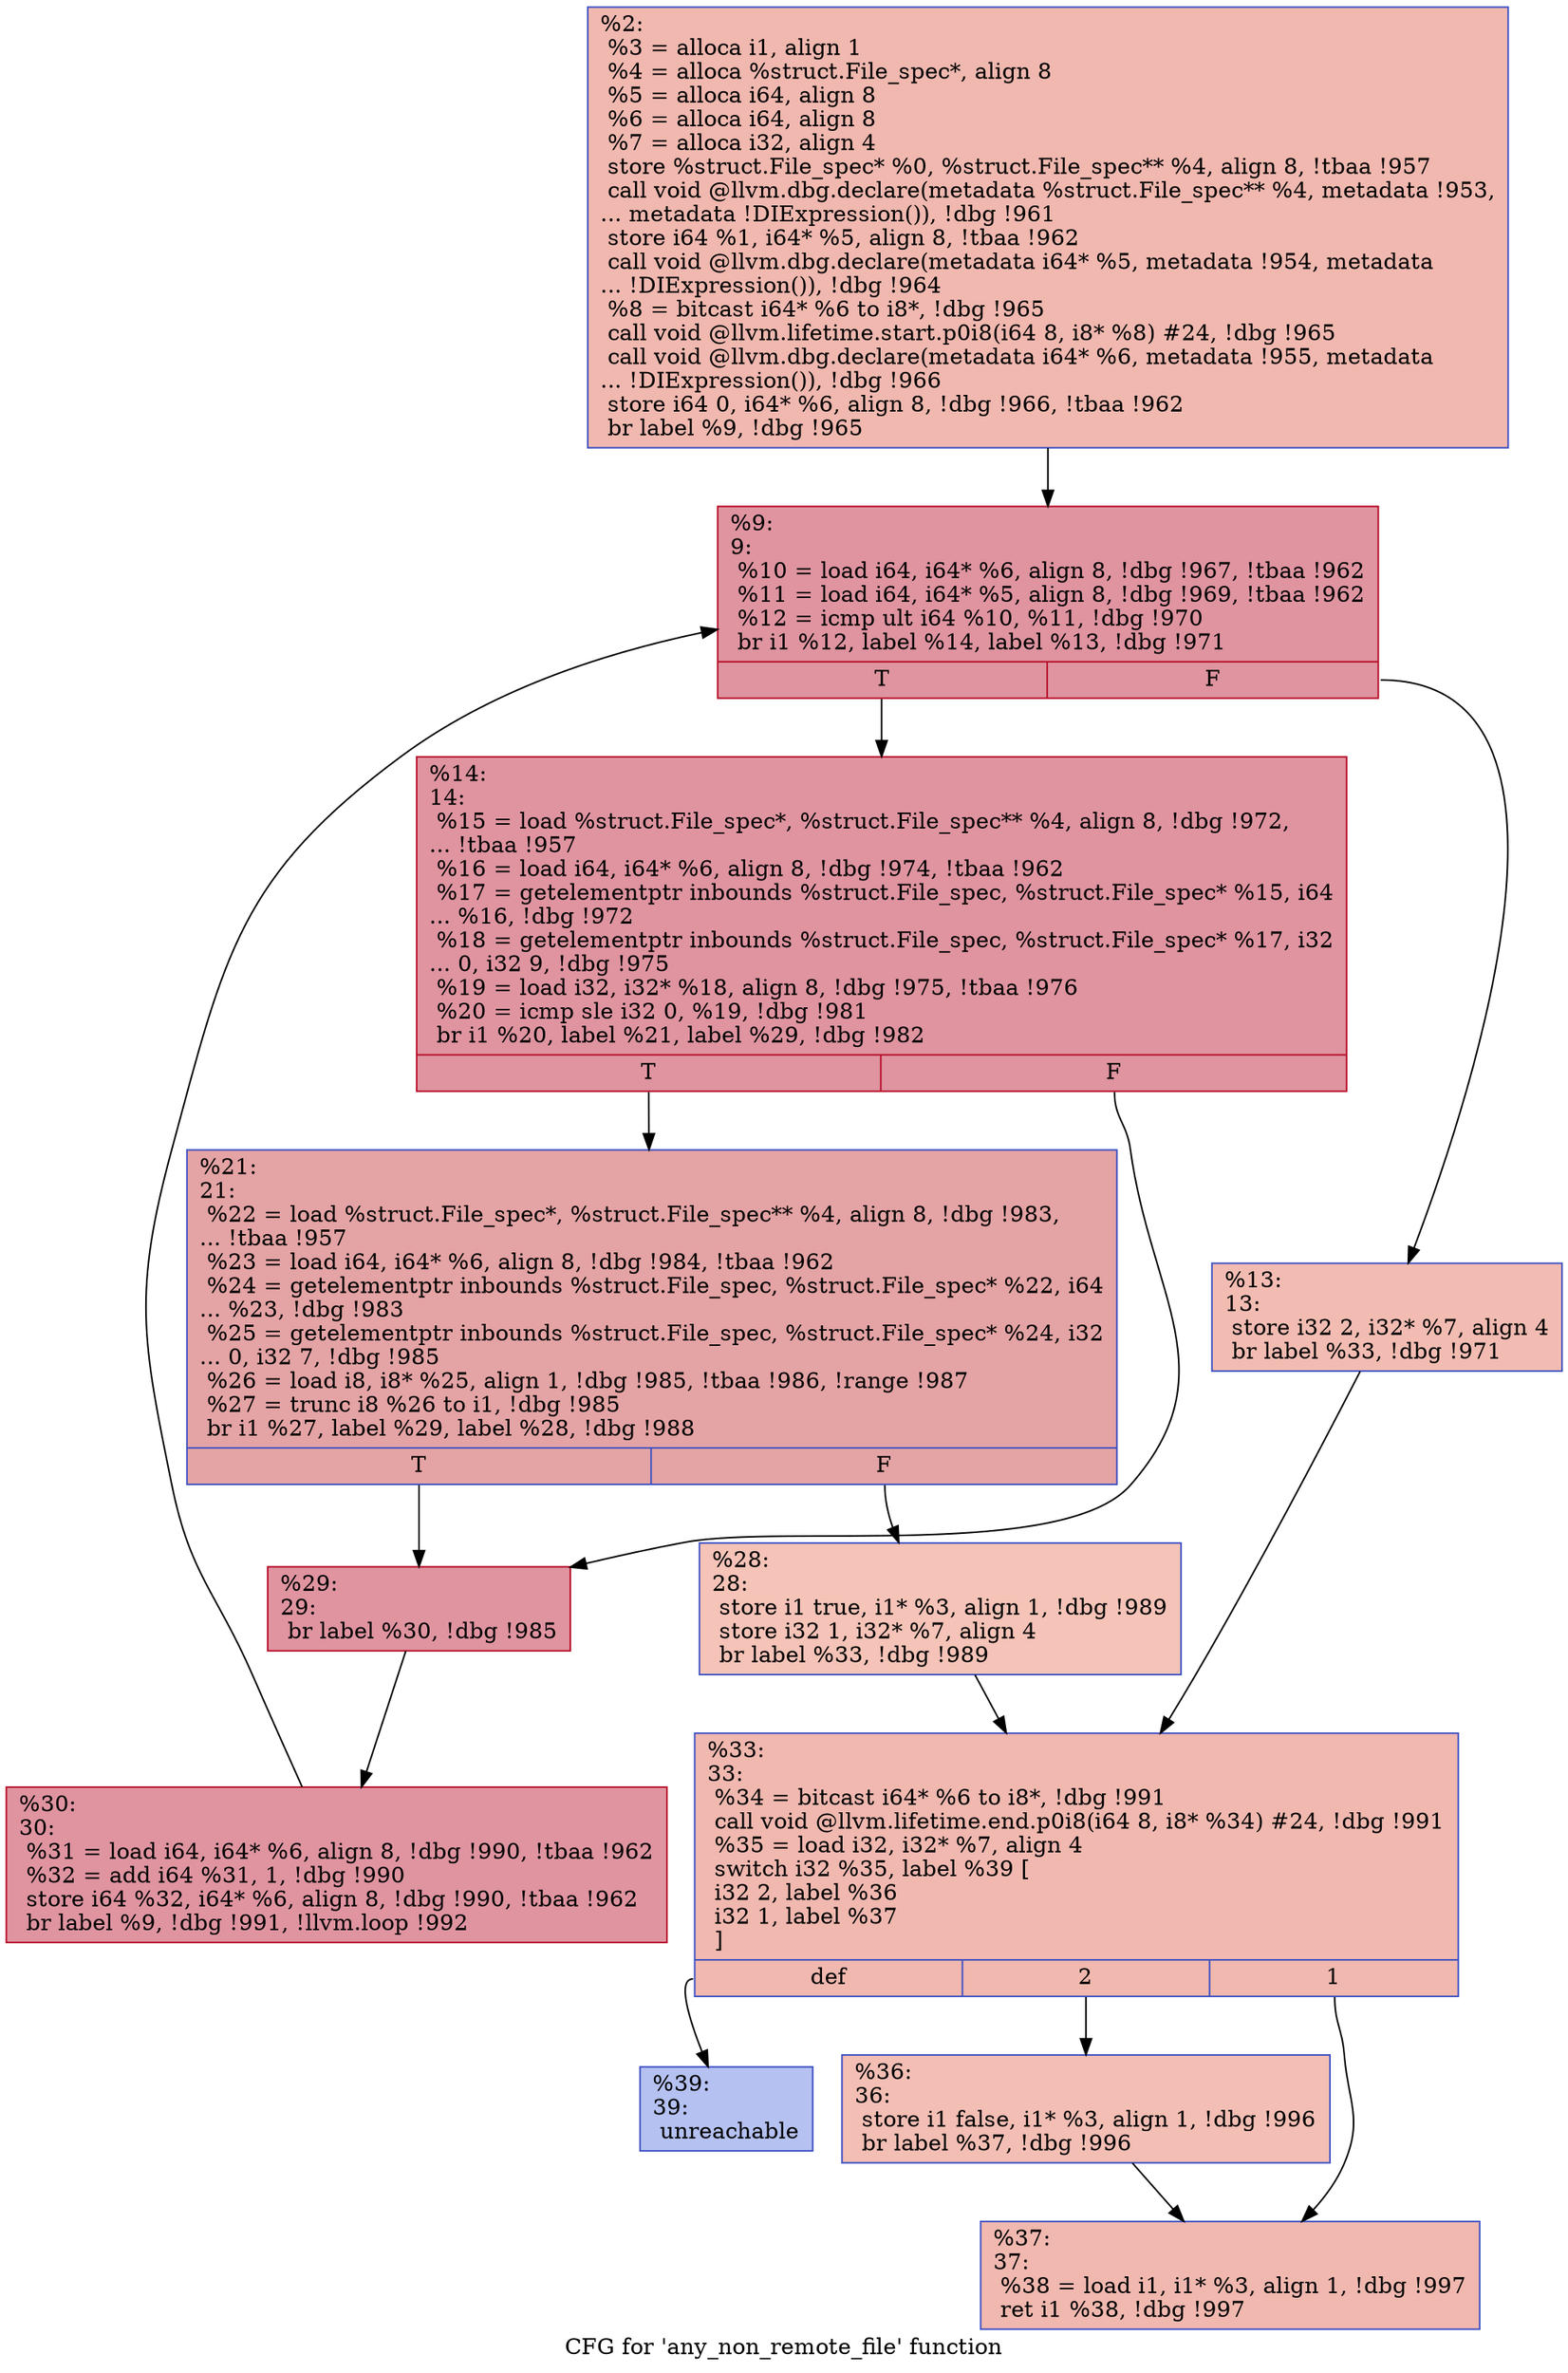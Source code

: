 digraph "CFG for 'any_non_remote_file' function" {
	label="CFG for 'any_non_remote_file' function";

	Node0x1026160 [shape=record,color="#3d50c3ff", style=filled, fillcolor="#dc5d4a70",label="{%2:\l  %3 = alloca i1, align 1\l  %4 = alloca %struct.File_spec*, align 8\l  %5 = alloca i64, align 8\l  %6 = alloca i64, align 8\l  %7 = alloca i32, align 4\l  store %struct.File_spec* %0, %struct.File_spec** %4, align 8, !tbaa !957\l  call void @llvm.dbg.declare(metadata %struct.File_spec** %4, metadata !953,\l... metadata !DIExpression()), !dbg !961\l  store i64 %1, i64* %5, align 8, !tbaa !962\l  call void @llvm.dbg.declare(metadata i64* %5, metadata !954, metadata\l... !DIExpression()), !dbg !964\l  %8 = bitcast i64* %6 to i8*, !dbg !965\l  call void @llvm.lifetime.start.p0i8(i64 8, i8* %8) #24, !dbg !965\l  call void @llvm.dbg.declare(metadata i64* %6, metadata !955, metadata\l... !DIExpression()), !dbg !966\l  store i64 0, i64* %6, align 8, !dbg !966, !tbaa !962\l  br label %9, !dbg !965\l}"];
	Node0x1026160 -> Node0x10261f0;
	Node0x10261f0 [shape=record,color="#b70d28ff", style=filled, fillcolor="#b70d2870",label="{%9:\l9:                                                \l  %10 = load i64, i64* %6, align 8, !dbg !967, !tbaa !962\l  %11 = load i64, i64* %5, align 8, !dbg !969, !tbaa !962\l  %12 = icmp ult i64 %10, %11, !dbg !970\l  br i1 %12, label %14, label %13, !dbg !971\l|{<s0>T|<s1>F}}"];
	Node0x10261f0:s0 -> Node0x1026290;
	Node0x10261f0:s1 -> Node0x1026240;
	Node0x1026240 [shape=record,color="#3d50c3ff", style=filled, fillcolor="#e1675170",label="{%13:\l13:                                               \l  store i32 2, i32* %7, align 4\l  br label %33, !dbg !971\l}"];
	Node0x1026240 -> Node0x1026420;
	Node0x1026290 [shape=record,color="#b70d28ff", style=filled, fillcolor="#b70d2870",label="{%14:\l14:                                               \l  %15 = load %struct.File_spec*, %struct.File_spec** %4, align 8, !dbg !972,\l... !tbaa !957\l  %16 = load i64, i64* %6, align 8, !dbg !974, !tbaa !962\l  %17 = getelementptr inbounds %struct.File_spec, %struct.File_spec* %15, i64\l... %16, !dbg !972\l  %18 = getelementptr inbounds %struct.File_spec, %struct.File_spec* %17, i32\l... 0, i32 9, !dbg !975\l  %19 = load i32, i32* %18, align 8, !dbg !975, !tbaa !976\l  %20 = icmp sle i32 0, %19, !dbg !981\l  br i1 %20, label %21, label %29, !dbg !982\l|{<s0>T|<s1>F}}"];
	Node0x1026290:s0 -> Node0x10262e0;
	Node0x1026290:s1 -> Node0x1026380;
	Node0x10262e0 [shape=record,color="#3d50c3ff", style=filled, fillcolor="#c32e3170",label="{%21:\l21:                                               \l  %22 = load %struct.File_spec*, %struct.File_spec** %4, align 8, !dbg !983,\l... !tbaa !957\l  %23 = load i64, i64* %6, align 8, !dbg !984, !tbaa !962\l  %24 = getelementptr inbounds %struct.File_spec, %struct.File_spec* %22, i64\l... %23, !dbg !983\l  %25 = getelementptr inbounds %struct.File_spec, %struct.File_spec* %24, i32\l... 0, i32 7, !dbg !985\l  %26 = load i8, i8* %25, align 1, !dbg !985, !tbaa !986, !range !987\l  %27 = trunc i8 %26 to i1, !dbg !985\l  br i1 %27, label %29, label %28, !dbg !988\l|{<s0>T|<s1>F}}"];
	Node0x10262e0:s0 -> Node0x1026380;
	Node0x10262e0:s1 -> Node0x1026330;
	Node0x1026330 [shape=record,color="#3d50c3ff", style=filled, fillcolor="#e8765c70",label="{%28:\l28:                                               \l  store i1 true, i1* %3, align 1, !dbg !989\l  store i32 1, i32* %7, align 4\l  br label %33, !dbg !989\l}"];
	Node0x1026330 -> Node0x1026420;
	Node0x1026380 [shape=record,color="#b70d28ff", style=filled, fillcolor="#b70d2870",label="{%29:\l29:                                               \l  br label %30, !dbg !985\l}"];
	Node0x1026380 -> Node0x10263d0;
	Node0x10263d0 [shape=record,color="#b70d28ff", style=filled, fillcolor="#b70d2870",label="{%30:\l30:                                               \l  %31 = load i64, i64* %6, align 8, !dbg !990, !tbaa !962\l  %32 = add i64 %31, 1, !dbg !990\l  store i64 %32, i64* %6, align 8, !dbg !990, !tbaa !962\l  br label %9, !dbg !991, !llvm.loop !992\l}"];
	Node0x10263d0 -> Node0x10261f0;
	Node0x1026420 [shape=record,color="#3d50c3ff", style=filled, fillcolor="#dc5d4a70",label="{%33:\l33:                                               \l  %34 = bitcast i64* %6 to i8*, !dbg !991\l  call void @llvm.lifetime.end.p0i8(i64 8, i8* %34) #24, !dbg !991\l  %35 = load i32, i32* %7, align 4\l  switch i32 %35, label %39 [\l    i32 2, label %36\l    i32 1, label %37\l  ]\l|{<s0>def|<s1>2|<s2>1}}"];
	Node0x1026420:s0 -> Node0x1026510;
	Node0x1026420:s1 -> Node0x1026470;
	Node0x1026420:s2 -> Node0x10264c0;
	Node0x1026470 [shape=record,color="#3d50c3ff", style=filled, fillcolor="#e36c5570",label="{%36:\l36:                                               \l  store i1 false, i1* %3, align 1, !dbg !996\l  br label %37, !dbg !996\l}"];
	Node0x1026470 -> Node0x10264c0;
	Node0x10264c0 [shape=record,color="#3d50c3ff", style=filled, fillcolor="#dc5d4a70",label="{%37:\l37:                                               \l  %38 = load i1, i1* %3, align 1, !dbg !997\l  ret i1 %38, !dbg !997\l}"];
	Node0x1026510 [shape=record,color="#3d50c3ff", style=filled, fillcolor="#5572df70",label="{%39:\l39:                                               \l  unreachable\l}"];
}
